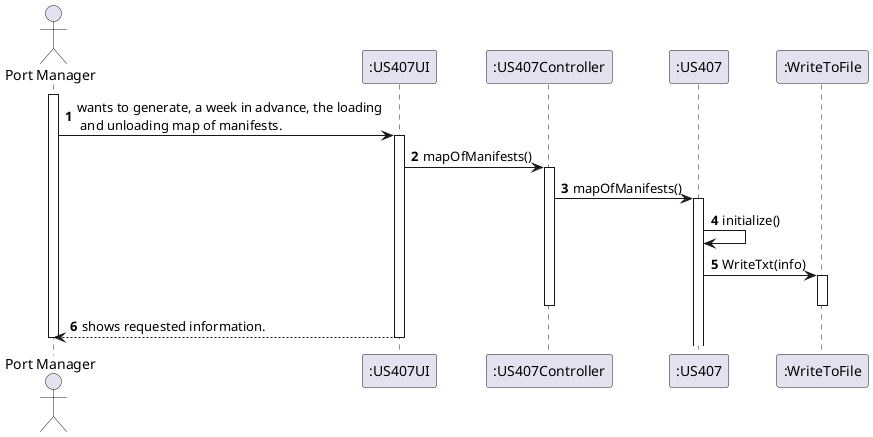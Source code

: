 @startuml
'https://plantuml.com/sequence-diagram

autonumber

actor "Port Manager" as TM

participant ":US407UI" as SAUI
participant ":US407Controller" as SAC
participant ":US407" as US
participant ":WriteToFile" as WT



activate TM

TM -> SAUI:  wants to generate, a week in advance, the loading\n and unloading map of manifests.


activate SAUI
SAUI -> SAC: mapOfManifests()
activate SAC

SAC -> US: mapOfManifests()
activate US


US -> US: initialize()
US -> WT: WriteTxt(info)
activate WT
deactivate WT


deactivate SAC
SAUI --> TM: shows requested information.

deactivate SAUI
deactivate TM
@enduml